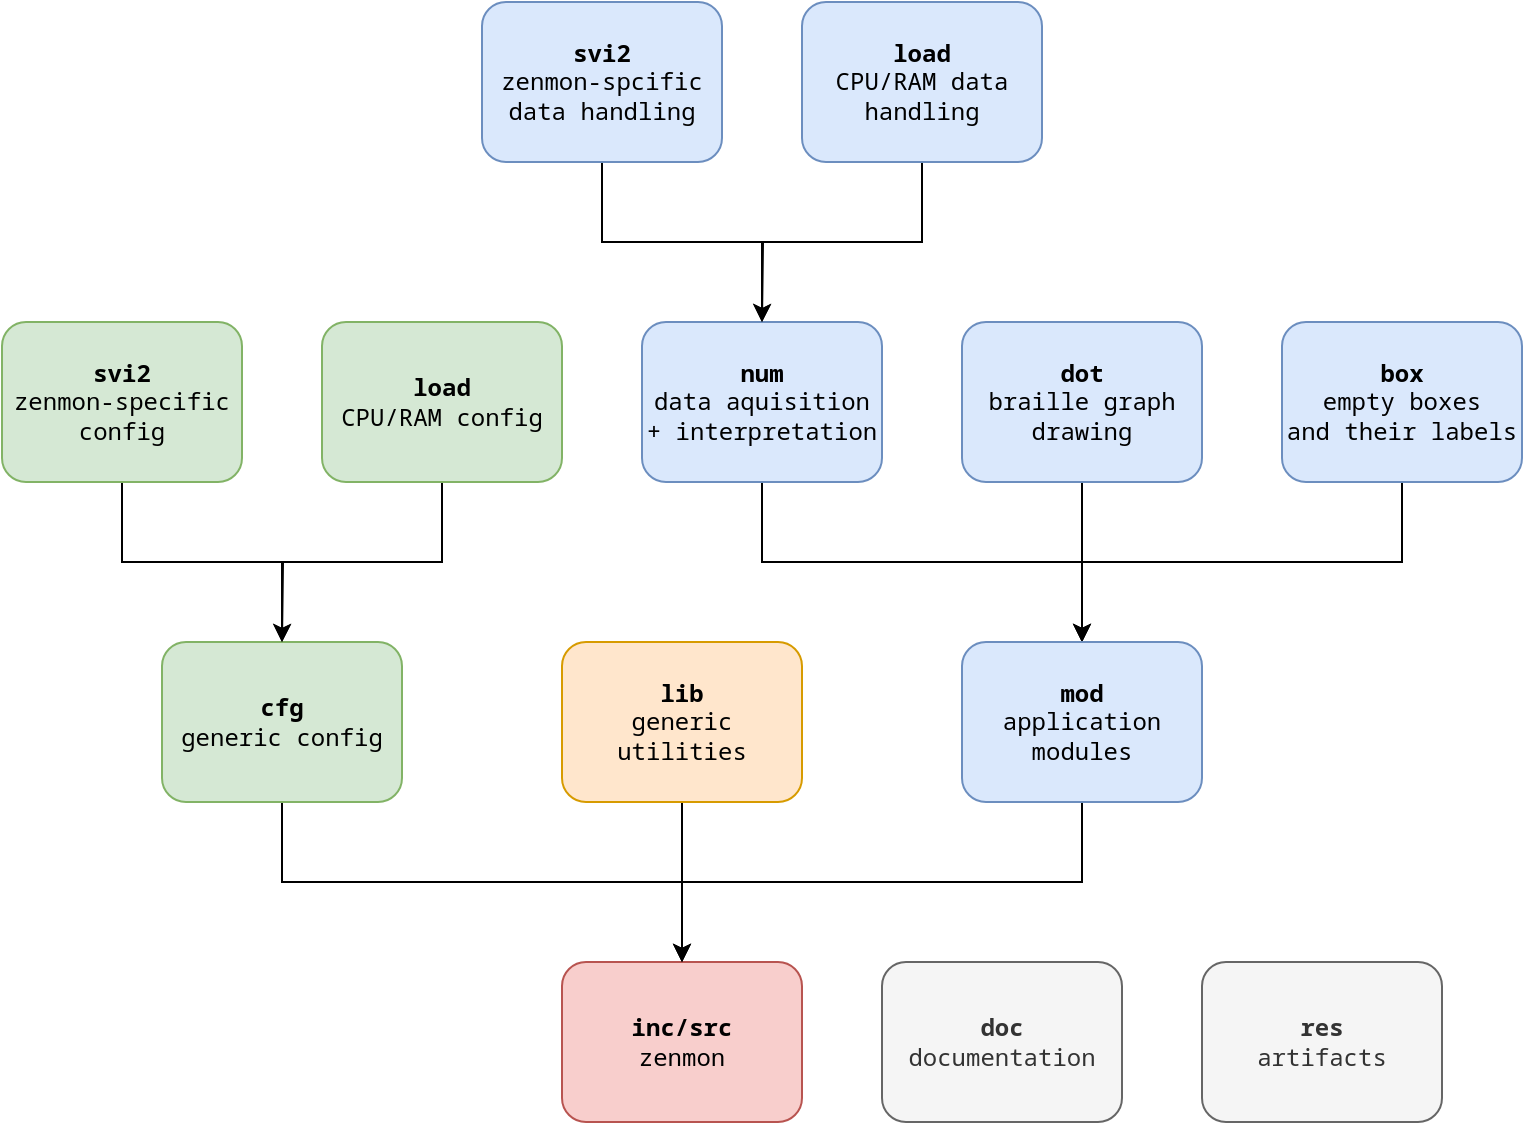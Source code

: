 <mxfile version="12.7.1" type="device"><diagram id="NC0LXuexICu6YYfwEhWe" name="Page-1"><mxGraphModel dx="2062" dy="1155" grid="1" gridSize="10" guides="1" tooltips="1" connect="1" arrows="1" fold="1" page="1" pageScale="1" pageWidth="827" pageHeight="1169" math="0" shadow="0"><root><mxCell id="0"/><mxCell id="1" parent="0"/><mxCell id="vhyAHjhozk6Osr0Buwi8-1" value="&lt;div&gt;&lt;b&gt;inc/src&lt;/b&gt;&lt;br&gt;&lt;/div&gt;&lt;div&gt;zenmon&lt;/div&gt;" style="rounded=1;whiteSpace=wrap;html=1;fontFamily=Noto Sans Mono;fillColor=#f8cecc;strokeColor=#b85450;" parent="1" vertex="1"><mxGeometry x="320" y="520" width="120" height="80" as="geometry"/></mxCell><mxCell id="vhyAHjhozk6Osr0Buwi8-10" style="edgeStyle=orthogonalEdgeStyle;rounded=0;orthogonalLoop=1;jettySize=auto;html=1;exitX=0.5;exitY=1;exitDx=0;exitDy=0;entryX=0.5;entryY=0;entryDx=0;entryDy=0;fontFamily=Noto Sans Mono;" parent="1" source="vhyAHjhozk6Osr0Buwi8-2" target="vhyAHjhozk6Osr0Buwi8-5" edge="1"><mxGeometry relative="1" as="geometry"/></mxCell><mxCell id="vhyAHjhozk6Osr0Buwi8-2" value="&lt;div&gt;&lt;b&gt;num&lt;/b&gt;&lt;/div&gt;&lt;div&gt;data aquisition + interpretation&lt;br&gt;&lt;/div&gt;" style="rounded=1;whiteSpace=wrap;html=1;fontFamily=Noto Sans Mono;fillColor=#dae8fc;strokeColor=#6c8ebf;" parent="1" vertex="1"><mxGeometry x="360" y="200" width="120" height="80" as="geometry"/></mxCell><mxCell id="vhyAHjhozk6Osr0Buwi8-11" style="edgeStyle=orthogonalEdgeStyle;rounded=0;orthogonalLoop=1;jettySize=auto;html=1;exitX=0.5;exitY=1;exitDx=0;exitDy=0;fontFamily=Noto Sans Mono;entryX=0.5;entryY=0;entryDx=0;entryDy=0;" parent="1" source="vhyAHjhozk6Osr0Buwi8-3" target="vhyAHjhozk6Osr0Buwi8-5" edge="1"><mxGeometry relative="1" as="geometry"><mxPoint x="580" y="300" as="targetPoint"/></mxGeometry></mxCell><mxCell id="vhyAHjhozk6Osr0Buwi8-3" value="&lt;div&gt;&lt;b&gt;dot&lt;/b&gt;&lt;/div&gt;&lt;div&gt;braille graph drawing&lt;br&gt;&lt;/div&gt;" style="rounded=1;whiteSpace=wrap;html=1;fontFamily=Noto Sans Mono;fillColor=#dae8fc;strokeColor=#6c8ebf;" parent="1" vertex="1"><mxGeometry x="520" y="200" width="120" height="80" as="geometry"/></mxCell><mxCell id="vhyAHjhozk6Osr0Buwi8-12" style="edgeStyle=orthogonalEdgeStyle;rounded=0;orthogonalLoop=1;jettySize=auto;html=1;exitX=0.5;exitY=1;exitDx=0;exitDy=0;fontFamily=Noto Sans Mono;entryX=0.5;entryY=0;entryDx=0;entryDy=0;" parent="1" source="vhyAHjhozk6Osr0Buwi8-4" target="vhyAHjhozk6Osr0Buwi8-5" edge="1"><mxGeometry relative="1" as="geometry"><mxPoint x="580" y="300" as="targetPoint"/></mxGeometry></mxCell><mxCell id="vhyAHjhozk6Osr0Buwi8-4" value="&lt;div&gt;&lt;b&gt;box&lt;/b&gt;&lt;/div&gt;&lt;div&gt;empty boxes&lt;/div&gt;&lt;div&gt;and their labels&lt;br&gt;&lt;/div&gt;" style="rounded=1;whiteSpace=wrap;html=1;fontFamily=Noto Sans Mono;fillColor=#dae8fc;strokeColor=#6c8ebf;" parent="1" vertex="1"><mxGeometry x="680" y="200" width="120" height="80" as="geometry"/></mxCell><mxCell id="vhyAHjhozk6Osr0Buwi8-13" style="edgeStyle=orthogonalEdgeStyle;rounded=0;orthogonalLoop=1;jettySize=auto;html=1;exitX=0.5;exitY=1;exitDx=0;exitDy=0;entryX=0.5;entryY=0;entryDx=0;entryDy=0;fontFamily=Noto Sans Mono;" parent="1" source="vhyAHjhozk6Osr0Buwi8-5" target="vhyAHjhozk6Osr0Buwi8-1" edge="1"><mxGeometry relative="1" as="geometry"/></mxCell><mxCell id="vhyAHjhozk6Osr0Buwi8-5" value="&lt;div&gt;&lt;b&gt;mod&lt;/b&gt;&lt;/div&gt;&lt;div&gt;application modules&lt;br&gt;&lt;/div&gt;" style="rounded=1;whiteSpace=wrap;html=1;fontFamily=Noto Sans Mono;fillColor=#dae8fc;strokeColor=#6c8ebf;" parent="1" vertex="1"><mxGeometry x="520" y="360" width="120" height="80" as="geometry"/></mxCell><mxCell id="vhyAHjhozk6Osr0Buwi8-8" style="edgeStyle=orthogonalEdgeStyle;rounded=0;orthogonalLoop=1;jettySize=auto;html=1;exitX=0.5;exitY=1;exitDx=0;exitDy=0;entryX=0.5;entryY=0;entryDx=0;entryDy=0;fontFamily=Noto Sans Mono;" parent="1" source="vhyAHjhozk6Osr0Buwi8-6" target="vhyAHjhozk6Osr0Buwi8-2" edge="1"><mxGeometry relative="1" as="geometry"/></mxCell><mxCell id="vhyAHjhozk6Osr0Buwi8-6" value="&lt;div&gt;&lt;b&gt;svi2&lt;/b&gt;&lt;/div&gt;&lt;div&gt;zenmon-spcific data handling&lt;br&gt;&lt;/div&gt;" style="rounded=1;whiteSpace=wrap;html=1;fontFamily=Noto Sans Mono;fillColor=#dae8fc;strokeColor=#6c8ebf;" parent="1" vertex="1"><mxGeometry x="280" y="40" width="120" height="80" as="geometry"/></mxCell><mxCell id="vhyAHjhozk6Osr0Buwi8-9" style="edgeStyle=orthogonalEdgeStyle;rounded=0;orthogonalLoop=1;jettySize=auto;html=1;exitX=0.5;exitY=1;exitDx=0;exitDy=0;fontFamily=Noto Sans Mono;" parent="1" source="vhyAHjhozk6Osr0Buwi8-7" edge="1"><mxGeometry relative="1" as="geometry"><mxPoint x="420" y="200" as="targetPoint"/></mxGeometry></mxCell><mxCell id="vhyAHjhozk6Osr0Buwi8-7" value="&lt;div&gt;&lt;b&gt;load&lt;/b&gt;&lt;/div&gt;&lt;div&gt;CPU/RAM data handling&lt;br&gt;&lt;/div&gt;" style="rounded=1;whiteSpace=wrap;html=1;fontFamily=Noto Sans Mono;fillColor=#dae8fc;strokeColor=#6c8ebf;" parent="1" vertex="1"><mxGeometry x="440" y="40" width="120" height="80" as="geometry"/></mxCell><mxCell id="vhyAHjhozk6Osr0Buwi8-15" style="edgeStyle=orthogonalEdgeStyle;rounded=0;orthogonalLoop=1;jettySize=auto;html=1;exitX=0.5;exitY=1;exitDx=0;exitDy=0;entryX=0.5;entryY=0;entryDx=0;entryDy=0;fontFamily=Noto Sans Mono;" parent="1" source="vhyAHjhozk6Osr0Buwi8-14" target="vhyAHjhozk6Osr0Buwi8-1" edge="1"><mxGeometry relative="1" as="geometry"/></mxCell><mxCell id="vhyAHjhozk6Osr0Buwi8-14" value="&lt;div&gt;&lt;b&gt;cfg&lt;/b&gt;&lt;/div&gt;&lt;div&gt;generic config&lt;br&gt;&lt;/div&gt;" style="rounded=1;whiteSpace=wrap;html=1;fontFamily=Noto Sans Mono;fillColor=#d5e8d4;strokeColor=#82b366;" parent="1" vertex="1"><mxGeometry x="120" y="360" width="120" height="80" as="geometry"/></mxCell><mxCell id="BQgSsQGdHJztDHFkmmqf-3" style="edgeStyle=orthogonalEdgeStyle;rounded=0;orthogonalLoop=1;jettySize=auto;html=1;exitX=0.5;exitY=1;exitDx=0;exitDy=0;entryX=0.5;entryY=0;entryDx=0;entryDy=0;" parent="1" source="BQgSsQGdHJztDHFkmmqf-1" target="vhyAHjhozk6Osr0Buwi8-14" edge="1"><mxGeometry relative="1" as="geometry"/></mxCell><mxCell id="BQgSsQGdHJztDHFkmmqf-1" value="&lt;div&gt;&lt;b&gt;svi2&lt;/b&gt;&lt;/div&gt;&lt;div&gt;zenmon-specific config&lt;br&gt;&lt;/div&gt;" style="rounded=1;whiteSpace=wrap;html=1;fontFamily=Noto Sans Mono;fillColor=#d5e8d4;strokeColor=#82b366;" parent="1" vertex="1"><mxGeometry x="40" y="200" width="120" height="80" as="geometry"/></mxCell><mxCell id="BQgSsQGdHJztDHFkmmqf-4" style="edgeStyle=orthogonalEdgeStyle;rounded=0;orthogonalLoop=1;jettySize=auto;html=1;exitX=0.5;exitY=1;exitDx=0;exitDy=0;" parent="1" source="BQgSsQGdHJztDHFkmmqf-2" edge="1"><mxGeometry relative="1" as="geometry"><mxPoint x="180" y="360" as="targetPoint"/></mxGeometry></mxCell><mxCell id="BQgSsQGdHJztDHFkmmqf-2" value="&lt;div&gt;&lt;b&gt;load&lt;/b&gt;&lt;/div&gt;&lt;div&gt;CPU/RAM config&lt;br&gt;&lt;/div&gt;" style="rounded=1;whiteSpace=wrap;html=1;fontFamily=Noto Sans Mono;fillColor=#d5e8d4;strokeColor=#82b366;" parent="1" vertex="1"><mxGeometry x="200" y="200" width="120" height="80" as="geometry"/></mxCell><mxCell id="BQgSsQGdHJztDHFkmmqf-6" style="edgeStyle=orthogonalEdgeStyle;rounded=0;orthogonalLoop=1;jettySize=auto;html=1;exitX=0.5;exitY=1;exitDx=0;exitDy=0;entryX=0.5;entryY=0;entryDx=0;entryDy=0;" parent="1" source="BQgSsQGdHJztDHFkmmqf-5" target="vhyAHjhozk6Osr0Buwi8-1" edge="1"><mxGeometry relative="1" as="geometry"/></mxCell><mxCell id="BQgSsQGdHJztDHFkmmqf-5" value="&lt;div&gt;&lt;b&gt;lib&lt;/b&gt;&lt;/div&gt;&lt;div&gt;generic utilities&lt;br&gt;&lt;/div&gt;" style="rounded=1;whiteSpace=wrap;html=1;fontFamily=Noto Sans Mono;fillColor=#ffe6cc;strokeColor=#d79b00;" parent="1" vertex="1"><mxGeometry x="320" y="360" width="120" height="80" as="geometry"/></mxCell><mxCell id="BQgSsQGdHJztDHFkmmqf-7" value="&lt;div&gt;&lt;b&gt;doc&lt;/b&gt;&lt;/div&gt;&lt;div&gt;documentation&lt;br&gt;&lt;/div&gt;" style="rounded=1;whiteSpace=wrap;html=1;fontFamily=Noto Sans Mono;fillColor=#f5f5f5;strokeColor=#666666;fontColor=#333333;" parent="1" vertex="1"><mxGeometry x="480" y="520" width="120" height="80" as="geometry"/></mxCell><mxCell id="BQgSsQGdHJztDHFkmmqf-8" value="&lt;div&gt;&lt;b&gt;res&lt;/b&gt;&lt;/div&gt;&lt;div&gt;artifacts&lt;br&gt;&lt;/div&gt;" style="rounded=1;whiteSpace=wrap;html=1;fontFamily=Noto Sans Mono;fillColor=#f5f5f5;strokeColor=#666666;fontColor=#333333;" parent="1" vertex="1"><mxGeometry x="640" y="520" width="120" height="80" as="geometry"/></mxCell></root></mxGraphModel></diagram></mxfile>